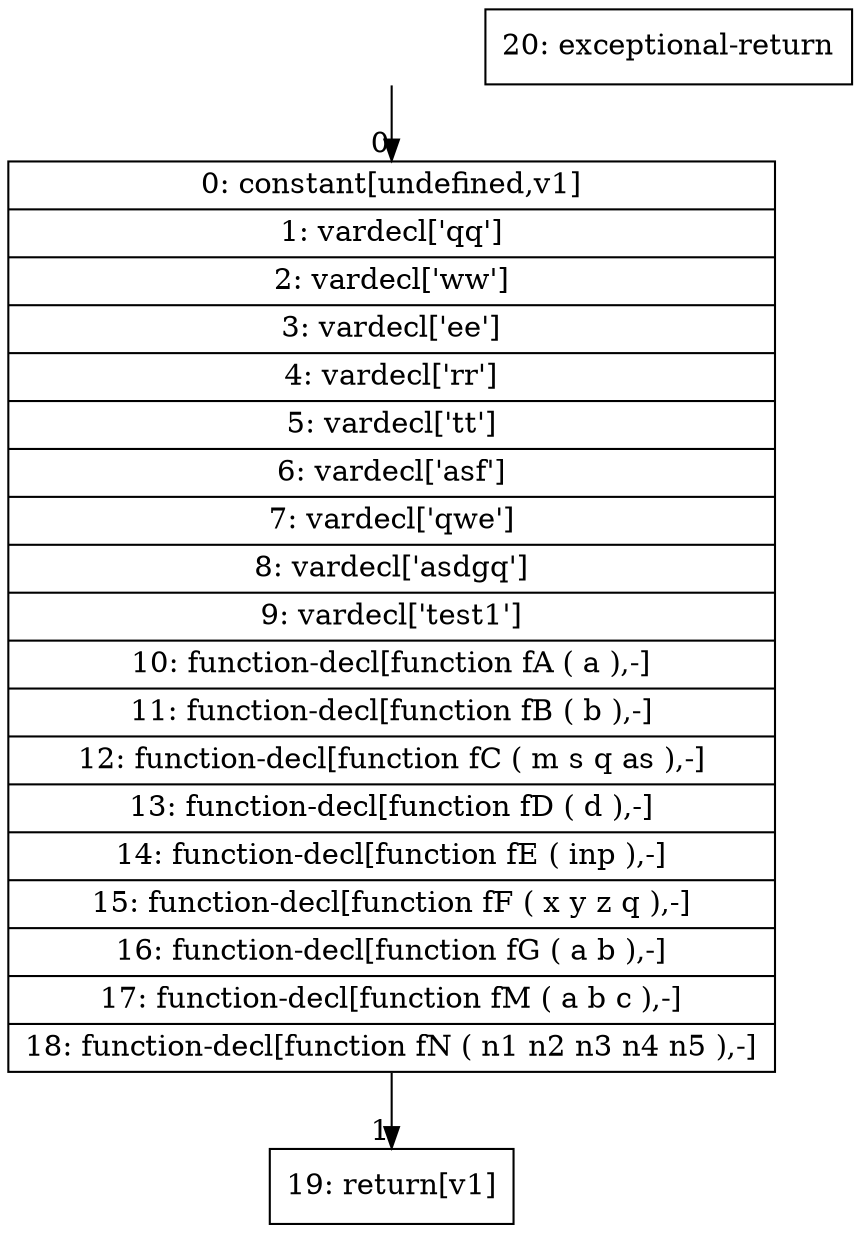 digraph {
rankdir="TD"
BB_entry0[shape=none,label=""];
BB_entry0 -> BB0 [tailport=s, headport=n, headlabel="    0"]
BB0 [shape=record label="{0: constant[undefined,v1]|1: vardecl['qq']|2: vardecl['ww']|3: vardecl['ee']|4: vardecl['rr']|5: vardecl['tt']|6: vardecl['asf']|7: vardecl['qwe']|8: vardecl['asdgq']|9: vardecl['test1']|10: function-decl[function fA ( a ),-]|11: function-decl[function fB ( b ),-]|12: function-decl[function fC ( m s q as ),-]|13: function-decl[function fD ( d ),-]|14: function-decl[function fE ( inp ),-]|15: function-decl[function fF ( x y z q ),-]|16: function-decl[function fG ( a b ),-]|17: function-decl[function fM ( a b c ),-]|18: function-decl[function fN ( n1 n2 n3 n4 n5 ),-]}" ] 
BB0 -> BB1 [tailport=s, headport=n, headlabel="      1"]
BB1 [shape=record label="{19: return[v1]}" ] 
BB2 [shape=record label="{20: exceptional-return}" ] 
//#$~ 1
}
